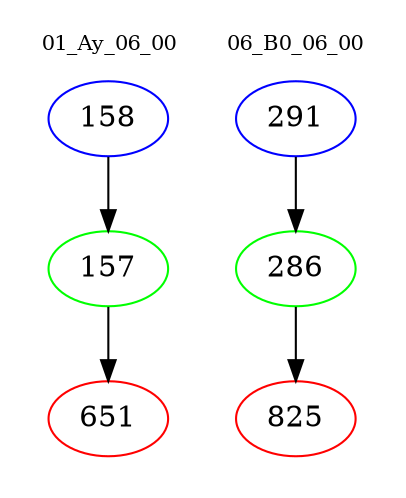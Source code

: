 digraph{
subgraph cluster_0 {
color = white
label = "01_Ay_06_00";
fontsize=10;
T0_158 [label="158", color="blue"]
T0_158 -> T0_157 [color="black"]
T0_157 [label="157", color="green"]
T0_157 -> T0_651 [color="black"]
T0_651 [label="651", color="red"]
}
subgraph cluster_1 {
color = white
label = "06_B0_06_00";
fontsize=10;
T1_291 [label="291", color="blue"]
T1_291 -> T1_286 [color="black"]
T1_286 [label="286", color="green"]
T1_286 -> T1_825 [color="black"]
T1_825 [label="825", color="red"]
}
}
